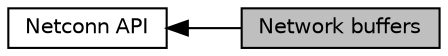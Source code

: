 digraph "Network buffers"
{
  edge [fontname="Helvetica",fontsize="10",labelfontname="Helvetica",labelfontsize="10"];
  node [fontname="Helvetica",fontsize="10",shape=box];
  rankdir=LR;
  Node1 [label="Network buffers",height=0.2,width=0.4,color="black", fillcolor="grey75", style="filled", fontcolor="black",tooltip=" "];
  Node2 [label="Netconn API",height=0.2,width=0.4,color="black", fillcolor="white", style="filled",URL="$group__netconn.html",tooltip=" "];
  Node2->Node1 [shape=plaintext, dir="back", style="solid"];
}
